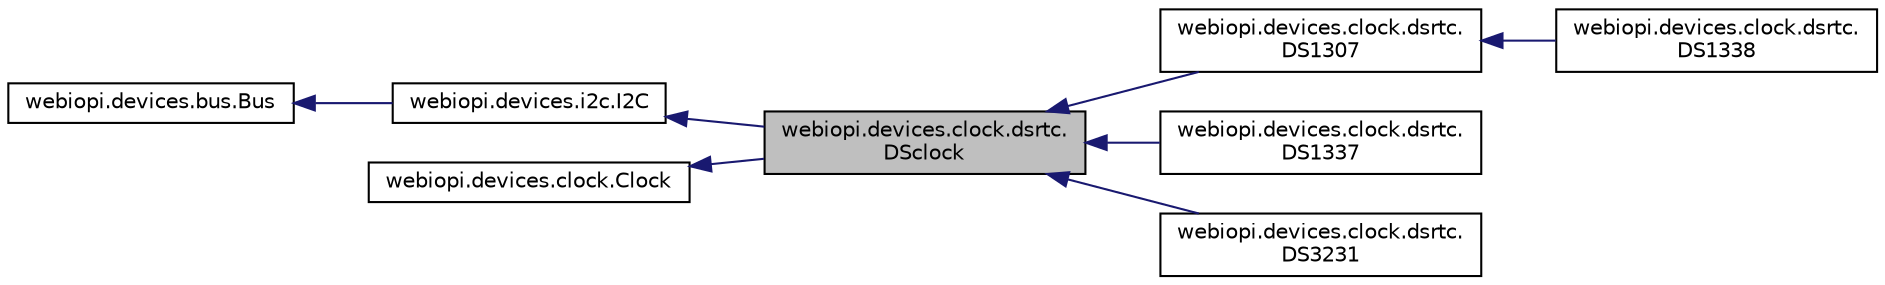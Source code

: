 digraph "webiopi.devices.clock.dsrtc.DSclock"
{
  edge [fontname="Helvetica",fontsize="10",labelfontname="Helvetica",labelfontsize="10"];
  node [fontname="Helvetica",fontsize="10",shape=record];
  rankdir="LR";
  Node1 [label="webiopi.devices.clock.dsrtc.\lDSclock",height=0.2,width=0.4,color="black", fillcolor="grey75", style="filled", fontcolor="black"];
  Node2 -> Node1 [dir="back",color="midnightblue",fontsize="10",style="solid",fontname="Helvetica"];
  Node2 [label="webiopi.devices.i2c.I2C",height=0.2,width=0.4,color="black", fillcolor="white", style="filled",URL="$classwebiopi_1_1devices_1_1i2c_1_1I2C.html"];
  Node3 -> Node2 [dir="back",color="midnightblue",fontsize="10",style="solid",fontname="Helvetica"];
  Node3 [label="webiopi.devices.bus.Bus",height=0.2,width=0.4,color="black", fillcolor="white", style="filled",URL="$classwebiopi_1_1devices_1_1bus_1_1Bus.html"];
  Node4 -> Node1 [dir="back",color="midnightblue",fontsize="10",style="solid",fontname="Helvetica"];
  Node4 [label="webiopi.devices.clock.Clock",height=0.2,width=0.4,color="black", fillcolor="white", style="filled",URL="$classwebiopi_1_1devices_1_1clock_1_1Clock.html"];
  Node1 -> Node5 [dir="back",color="midnightblue",fontsize="10",style="solid",fontname="Helvetica"];
  Node5 [label="webiopi.devices.clock.dsrtc.\lDS1307",height=0.2,width=0.4,color="black", fillcolor="white", style="filled",URL="$classwebiopi_1_1devices_1_1clock_1_1dsrtc_1_1DS1307.html"];
  Node5 -> Node6 [dir="back",color="midnightblue",fontsize="10",style="solid",fontname="Helvetica"];
  Node6 [label="webiopi.devices.clock.dsrtc.\lDS1338",height=0.2,width=0.4,color="black", fillcolor="white", style="filled",URL="$classwebiopi_1_1devices_1_1clock_1_1dsrtc_1_1DS1338.html"];
  Node1 -> Node7 [dir="back",color="midnightblue",fontsize="10",style="solid",fontname="Helvetica"];
  Node7 [label="webiopi.devices.clock.dsrtc.\lDS1337",height=0.2,width=0.4,color="black", fillcolor="white", style="filled",URL="$classwebiopi_1_1devices_1_1clock_1_1dsrtc_1_1DS1337.html"];
  Node1 -> Node8 [dir="back",color="midnightblue",fontsize="10",style="solid",fontname="Helvetica"];
  Node8 [label="webiopi.devices.clock.dsrtc.\lDS3231",height=0.2,width=0.4,color="black", fillcolor="white", style="filled",URL="$classwebiopi_1_1devices_1_1clock_1_1dsrtc_1_1DS3231.html"];
}
